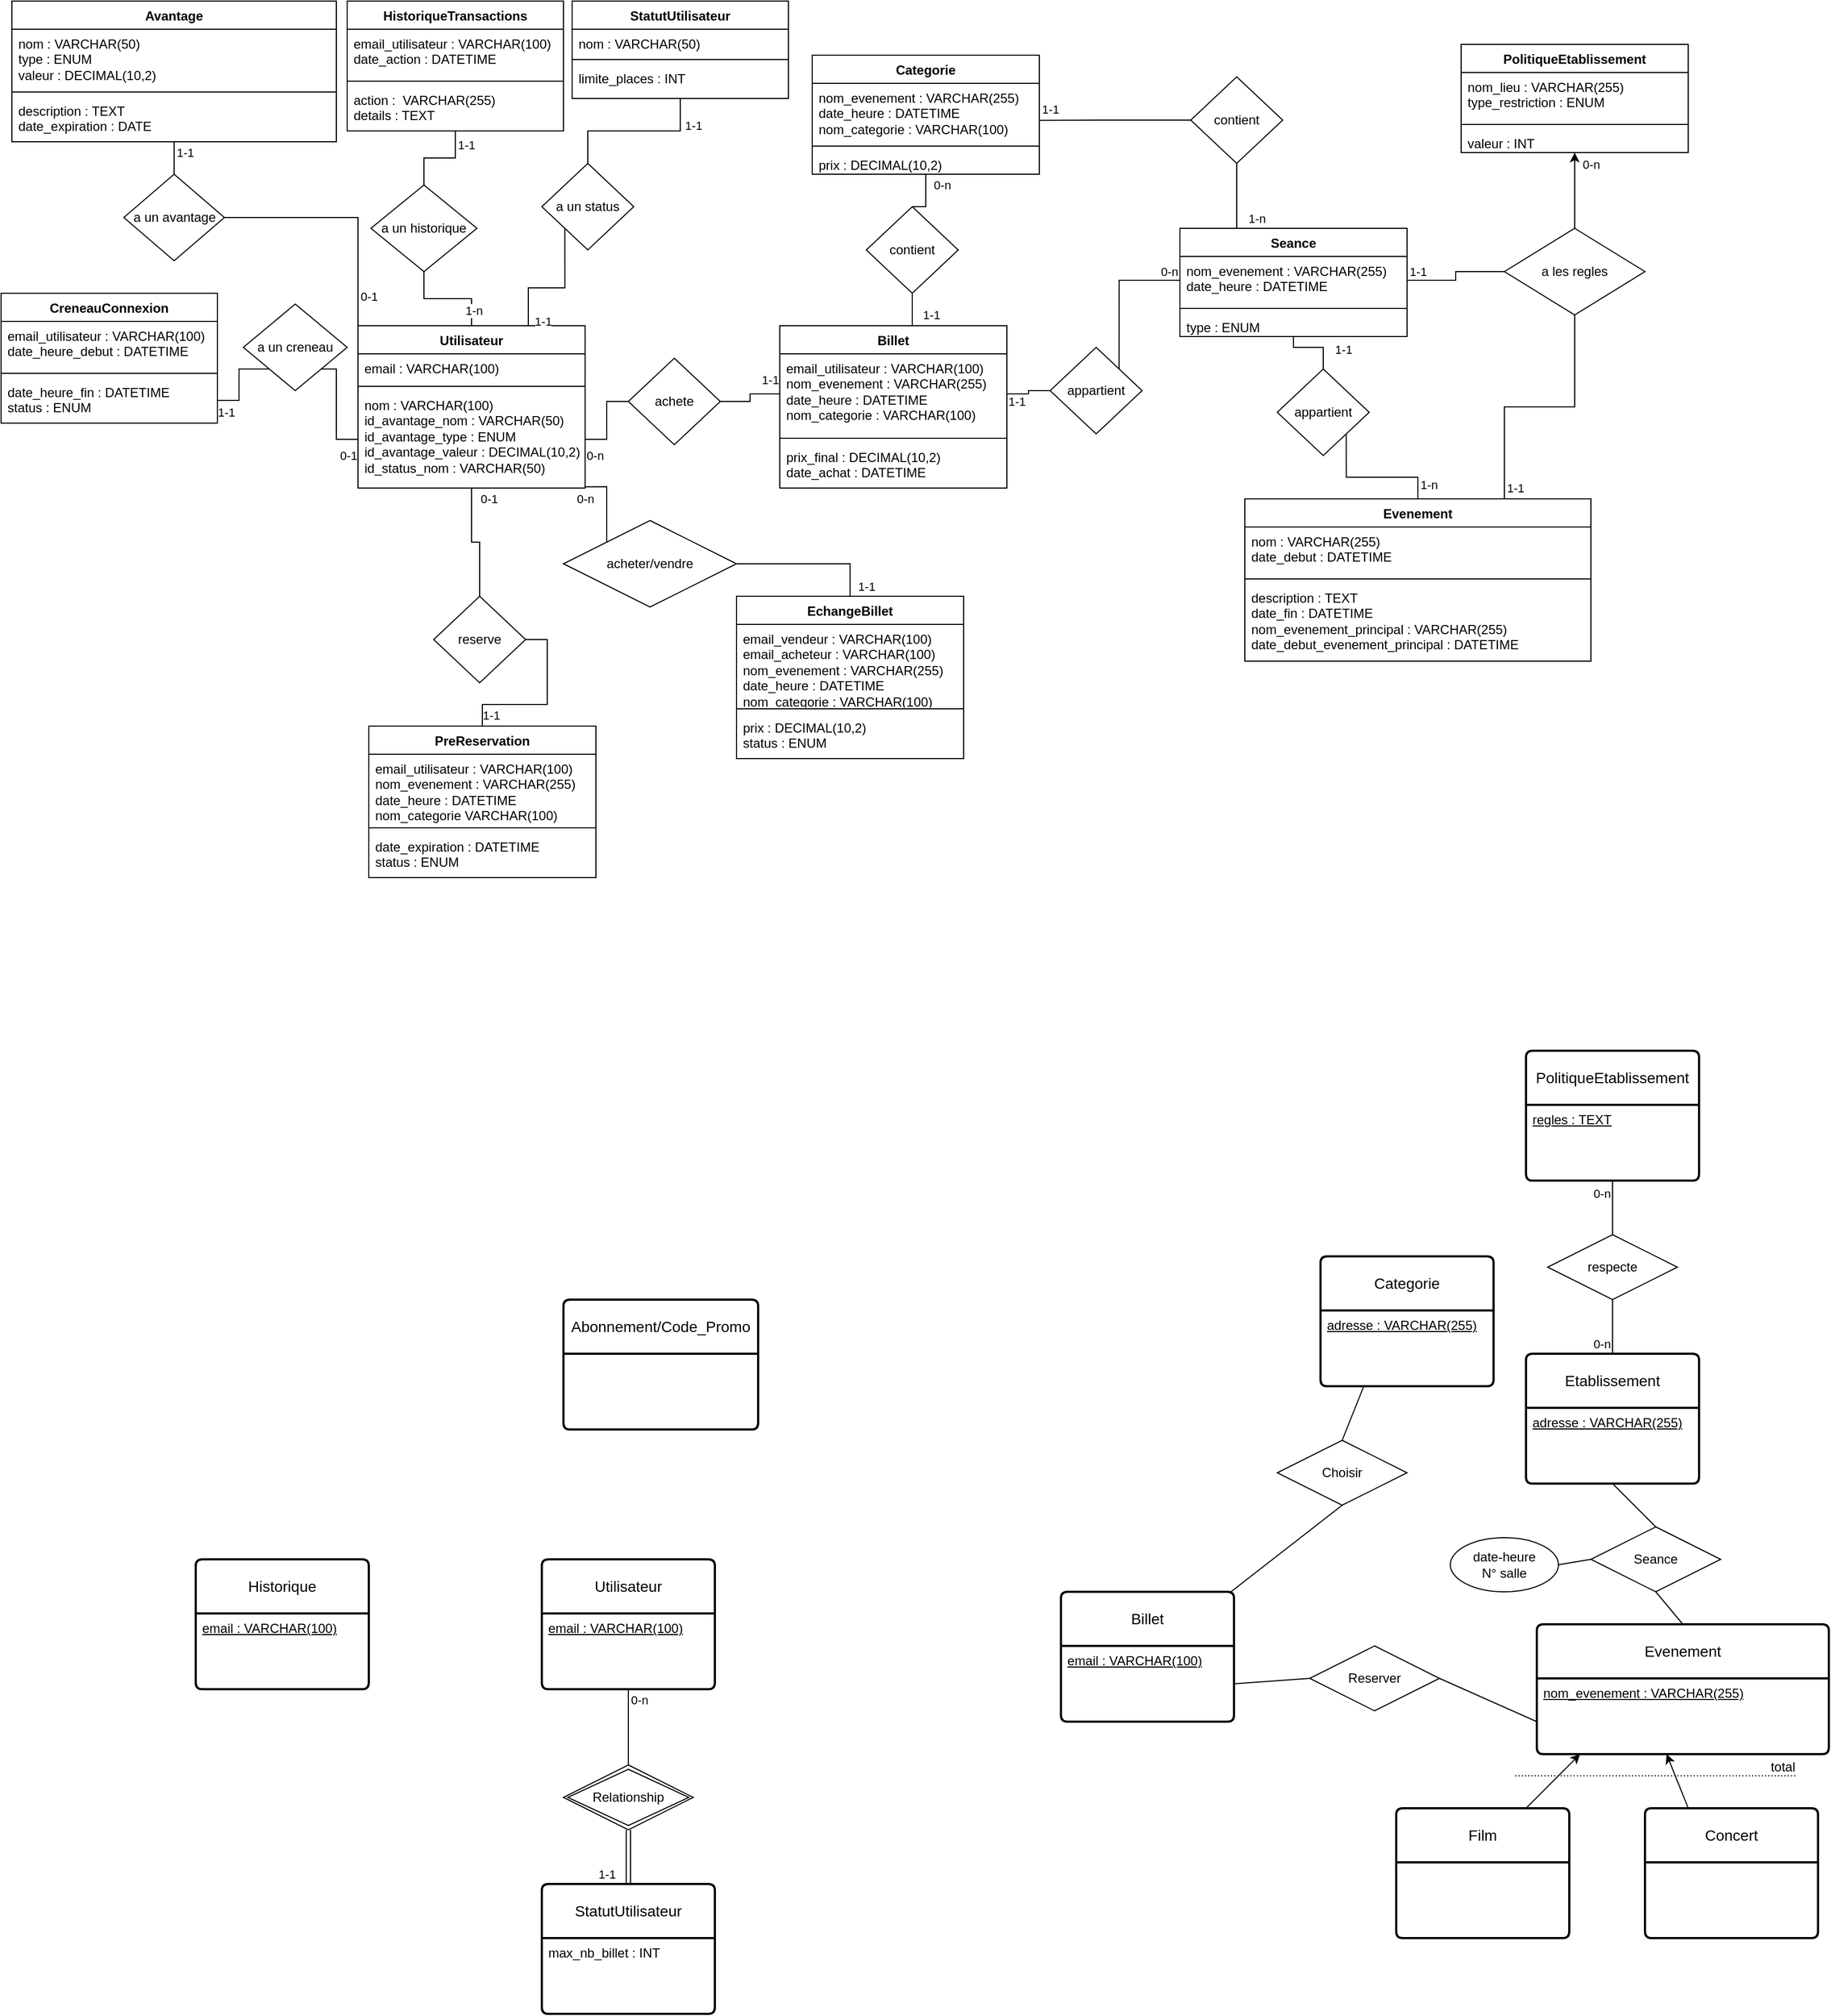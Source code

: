 <mxfile>
    <diagram name="Page-1" id="VfGs-vbnRTk7LO-f_Ld_">
        <mxGraphModel dx="1023" dy="922" grid="1" gridSize="10" guides="0" tooltips="1" connect="1" arrows="0" fold="1" page="1" pageScale="1" pageWidth="827" pageHeight="1169" math="0" shadow="0">
            <root>
                <mxCell id="0"/>
                <mxCell id="1" parent="0"/>
                <mxCell id="F5HmfAsB2qFDXrAzad_Q-10" style="edgeStyle=orthogonalEdgeStyle;rounded=0;orthogonalLoop=1;jettySize=auto;html=1;exitX=0.5;exitY=0;exitDx=0;exitDy=0;entryX=0.5;entryY=1;entryDx=0;entryDy=0;endArrow=none;endFill=0;" parent="1" source="F5HmfAsB2qFDXrAzad_Q-1" target="F5HmfAsB2qFDXrAzad_Q-9" edge="1">
                    <mxGeometry relative="1" as="geometry"/>
                </mxCell>
                <mxCell id="F5HmfAsB2qFDXrAzad_Q-14" value="1-n" style="edgeLabel;html=1;align=center;verticalAlign=middle;resizable=0;points=[];" parent="F5HmfAsB2qFDXrAzad_Q-10" vertex="1" connectable="0">
                    <mxGeometry x="-0.253" y="2" relative="1" as="geometry">
                        <mxPoint x="12" y="9" as="offset"/>
                    </mxGeometry>
                </mxCell>
                <mxCell id="F5HmfAsB2qFDXrAzad_Q-1" value="Utilisateur" style="swimlane;fontStyle=1;align=center;verticalAlign=top;childLayout=stackLayout;horizontal=1;startSize=26;horizontalStack=0;resizeParent=1;resizeParentMax=0;resizeLast=0;collapsible=1;marginBottom=0;whiteSpace=wrap;html=1;" parent="1" vertex="1">
                    <mxGeometry x="330" y="310" width="210" height="150" as="geometry"/>
                </mxCell>
                <mxCell id="F5HmfAsB2qFDXrAzad_Q-2" value="email : VARCHAR&lt;span style=&quot;background-color: initial;&quot;&gt;(100)&lt;/span&gt;" style="text;strokeColor=none;fillColor=none;align=left;verticalAlign=top;spacingLeft=4;spacingRight=4;overflow=hidden;rotatable=0;points=[[0,0.5],[1,0.5]];portConstraint=eastwest;whiteSpace=wrap;html=1;" parent="F5HmfAsB2qFDXrAzad_Q-1" vertex="1">
                    <mxGeometry y="26" width="210" height="26" as="geometry"/>
                </mxCell>
                <mxCell id="F5HmfAsB2qFDXrAzad_Q-3" value="" style="line;strokeWidth=1;fillColor=none;align=left;verticalAlign=middle;spacingTop=-1;spacingLeft=3;spacingRight=3;rotatable=0;labelPosition=right;points=[];portConstraint=eastwest;strokeColor=inherit;" parent="F5HmfAsB2qFDXrAzad_Q-1" vertex="1">
                    <mxGeometry y="52" width="210" height="8" as="geometry"/>
                </mxCell>
                <mxCell id="F5HmfAsB2qFDXrAzad_Q-4" value="nom : VARCHAR(100)&lt;div&gt;id_avantage_nom : VARCHAR(50)&lt;/div&gt;&lt;div&gt;id_avantage_type : ENUM&lt;/div&gt;&lt;div&gt;id_avantage_valeur : DECIMAL(10,2)&lt;/div&gt;&lt;div&gt;id_status_nom : VARCHAR(50)&lt;/div&gt;" style="text;strokeColor=none;fillColor=none;align=left;verticalAlign=top;spacingLeft=4;spacingRight=4;overflow=hidden;rotatable=0;points=[[0,0.5],[1,0.5]];portConstraint=eastwest;whiteSpace=wrap;html=1;" parent="F5HmfAsB2qFDXrAzad_Q-1" vertex="1">
                    <mxGeometry y="60" width="210" height="90" as="geometry"/>
                </mxCell>
                <mxCell id="F5HmfAsB2qFDXrAzad_Q-5" value="HistoriqueTransactions" style="swimlane;fontStyle=1;align=center;verticalAlign=top;childLayout=stackLayout;horizontal=1;startSize=26;horizontalStack=0;resizeParent=1;resizeParentMax=0;resizeLast=0;collapsible=1;marginBottom=0;whiteSpace=wrap;html=1;" parent="1" vertex="1">
                    <mxGeometry x="320" y="10" width="200" height="120" as="geometry"/>
                </mxCell>
                <mxCell id="F5HmfAsB2qFDXrAzad_Q-6" value="email_utilisateur : VARCHAR(100)&lt;div&gt;date_action : DATETIME&lt;/div&gt;" style="text;strokeColor=none;fillColor=none;align=left;verticalAlign=top;spacingLeft=4;spacingRight=4;overflow=hidden;rotatable=0;points=[[0,0.5],[1,0.5]];portConstraint=eastwest;whiteSpace=wrap;html=1;" parent="F5HmfAsB2qFDXrAzad_Q-5" vertex="1">
                    <mxGeometry y="26" width="200" height="44" as="geometry"/>
                </mxCell>
                <mxCell id="F5HmfAsB2qFDXrAzad_Q-7" value="" style="line;strokeWidth=1;fillColor=none;align=left;verticalAlign=middle;spacingTop=-1;spacingLeft=3;spacingRight=3;rotatable=0;labelPosition=right;points=[];portConstraint=eastwest;strokeColor=inherit;" parent="F5HmfAsB2qFDXrAzad_Q-5" vertex="1">
                    <mxGeometry y="70" width="200" height="8" as="geometry"/>
                </mxCell>
                <mxCell id="F5HmfAsB2qFDXrAzad_Q-8" value="action :&amp;nbsp; VARCHAR(255)&lt;div&gt;details : TEXT&lt;/div&gt;" style="text;strokeColor=none;fillColor=none;align=left;verticalAlign=top;spacingLeft=4;spacingRight=4;overflow=hidden;rotatable=0;points=[[0,0.5],[1,0.5]];portConstraint=eastwest;whiteSpace=wrap;html=1;" parent="F5HmfAsB2qFDXrAzad_Q-5" vertex="1">
                    <mxGeometry y="78" width="200" height="42" as="geometry"/>
                </mxCell>
                <mxCell id="F5HmfAsB2qFDXrAzad_Q-11" style="edgeStyle=orthogonalEdgeStyle;rounded=0;orthogonalLoop=1;jettySize=auto;html=1;exitX=0.5;exitY=0;exitDx=0;exitDy=0;endArrow=none;endFill=0;" parent="1" source="F5HmfAsB2qFDXrAzad_Q-9" target="F5HmfAsB2qFDXrAzad_Q-5" edge="1">
                    <mxGeometry relative="1" as="geometry"/>
                </mxCell>
                <mxCell id="F5HmfAsB2qFDXrAzad_Q-12" value="1-1" style="edgeLabel;html=1;align=center;verticalAlign=middle;resizable=0;points=[];" parent="F5HmfAsB2qFDXrAzad_Q-11" vertex="1" connectable="0">
                    <mxGeometry x="0.675" relative="1" as="geometry">
                        <mxPoint x="10" as="offset"/>
                    </mxGeometry>
                </mxCell>
                <mxCell id="F5HmfAsB2qFDXrAzad_Q-9" value="a un historique" style="rhombus;whiteSpace=wrap;html=1;" parent="1" vertex="1">
                    <mxGeometry x="342" y="180" width="98" height="80" as="geometry"/>
                </mxCell>
                <mxCell id="F5HmfAsB2qFDXrAzad_Q-15" value="Avantage" style="swimlane;fontStyle=1;align=center;verticalAlign=top;childLayout=stackLayout;horizontal=1;startSize=26;horizontalStack=0;resizeParent=1;resizeParentMax=0;resizeLast=0;collapsible=1;marginBottom=0;whiteSpace=wrap;html=1;" parent="1" vertex="1">
                    <mxGeometry x="10" y="10" width="300" height="130" as="geometry"/>
                </mxCell>
                <mxCell id="F5HmfAsB2qFDXrAzad_Q-16" value="nom : VARCHAR(50)&lt;div&gt;type : ENUM&lt;/div&gt;&lt;div&gt;valeur : DECIMAL(10,2)&lt;/div&gt;" style="text;strokeColor=none;fillColor=none;align=left;verticalAlign=top;spacingLeft=4;spacingRight=4;overflow=hidden;rotatable=0;points=[[0,0.5],[1,0.5]];portConstraint=eastwest;whiteSpace=wrap;html=1;" parent="F5HmfAsB2qFDXrAzad_Q-15" vertex="1">
                    <mxGeometry y="26" width="300" height="54" as="geometry"/>
                </mxCell>
                <mxCell id="F5HmfAsB2qFDXrAzad_Q-17" value="" style="line;strokeWidth=1;fillColor=none;align=left;verticalAlign=middle;spacingTop=-1;spacingLeft=3;spacingRight=3;rotatable=0;labelPosition=right;points=[];portConstraint=eastwest;strokeColor=inherit;" parent="F5HmfAsB2qFDXrAzad_Q-15" vertex="1">
                    <mxGeometry y="80" width="300" height="8" as="geometry"/>
                </mxCell>
                <mxCell id="F5HmfAsB2qFDXrAzad_Q-18" value="description : TEXT&lt;div&gt;date_expiration : DATE&lt;/div&gt;" style="text;strokeColor=none;fillColor=none;align=left;verticalAlign=top;spacingLeft=4;spacingRight=4;overflow=hidden;rotatable=0;points=[[0,0.5],[1,0.5]];portConstraint=eastwest;whiteSpace=wrap;html=1;" parent="F5HmfAsB2qFDXrAzad_Q-15" vertex="1">
                    <mxGeometry y="88" width="300" height="42" as="geometry"/>
                </mxCell>
                <mxCell id="F5HmfAsB2qFDXrAzad_Q-20" style="edgeStyle=orthogonalEdgeStyle;rounded=0;orthogonalLoop=1;jettySize=auto;html=1;exitX=1;exitY=0.5;exitDx=0;exitDy=0;entryX=0;entryY=0;entryDx=0;entryDy=0;endArrow=none;endFill=0;" parent="1" source="F5HmfAsB2qFDXrAzad_Q-19" target="F5HmfAsB2qFDXrAzad_Q-1" edge="1">
                    <mxGeometry relative="1" as="geometry"/>
                </mxCell>
                <mxCell id="F5HmfAsB2qFDXrAzad_Q-23" value="0-1" style="edgeLabel;html=1;align=center;verticalAlign=middle;resizable=0;points=[];" parent="F5HmfAsB2qFDXrAzad_Q-20" vertex="1" connectable="0">
                    <mxGeometry x="0.284" y="1" relative="1" as="geometry">
                        <mxPoint x="9" y="53" as="offset"/>
                    </mxGeometry>
                </mxCell>
                <mxCell id="F5HmfAsB2qFDXrAzad_Q-21" style="edgeStyle=orthogonalEdgeStyle;rounded=0;orthogonalLoop=1;jettySize=auto;html=1;exitX=0.5;exitY=0;exitDx=0;exitDy=0;endArrow=none;endFill=0;" parent="1" source="F5HmfAsB2qFDXrAzad_Q-19" target="F5HmfAsB2qFDXrAzad_Q-15" edge="1">
                    <mxGeometry relative="1" as="geometry"/>
                </mxCell>
                <mxCell id="F5HmfAsB2qFDXrAzad_Q-24" value="1-1" style="edgeLabel;html=1;align=center;verticalAlign=middle;resizable=0;points=[];" parent="F5HmfAsB2qFDXrAzad_Q-21" vertex="1" connectable="0">
                    <mxGeometry x="0.086" relative="1" as="geometry">
                        <mxPoint x="10" y="-7" as="offset"/>
                    </mxGeometry>
                </mxCell>
                <mxCell id="F5HmfAsB2qFDXrAzad_Q-19" value="a un avantage" style="rhombus;whiteSpace=wrap;html=1;" parent="1" vertex="1">
                    <mxGeometry x="113.5" y="170" width="93" height="80" as="geometry"/>
                </mxCell>
                <mxCell id="F5HmfAsB2qFDXrAzad_Q-25" value="StatutUtilisateur" style="swimlane;fontStyle=1;align=center;verticalAlign=top;childLayout=stackLayout;horizontal=1;startSize=26;horizontalStack=0;resizeParent=1;resizeParentMax=0;resizeLast=0;collapsible=1;marginBottom=0;whiteSpace=wrap;html=1;" parent="1" vertex="1">
                    <mxGeometry x="528" y="10" width="200" height="90" as="geometry"/>
                </mxCell>
                <mxCell id="F5HmfAsB2qFDXrAzad_Q-26" value="nom : VARCHAR(50)" style="text;strokeColor=none;fillColor=none;align=left;verticalAlign=top;spacingLeft=4;spacingRight=4;overflow=hidden;rotatable=0;points=[[0,0.5],[1,0.5]];portConstraint=eastwest;whiteSpace=wrap;html=1;" parent="F5HmfAsB2qFDXrAzad_Q-25" vertex="1">
                    <mxGeometry y="26" width="200" height="24" as="geometry"/>
                </mxCell>
                <mxCell id="F5HmfAsB2qFDXrAzad_Q-27" value="" style="line;strokeWidth=1;fillColor=none;align=left;verticalAlign=middle;spacingTop=-1;spacingLeft=3;spacingRight=3;rotatable=0;labelPosition=right;points=[];portConstraint=eastwest;strokeColor=inherit;" parent="F5HmfAsB2qFDXrAzad_Q-25" vertex="1">
                    <mxGeometry y="50" width="200" height="8" as="geometry"/>
                </mxCell>
                <mxCell id="F5HmfAsB2qFDXrAzad_Q-28" value="limite_places : INT" style="text;strokeColor=none;fillColor=none;align=left;verticalAlign=top;spacingLeft=4;spacingRight=4;overflow=hidden;rotatable=0;points=[[0,0.5],[1,0.5]];portConstraint=eastwest;whiteSpace=wrap;html=1;" parent="F5HmfAsB2qFDXrAzad_Q-25" vertex="1">
                    <mxGeometry y="58" width="200" height="32" as="geometry"/>
                </mxCell>
                <mxCell id="F5HmfAsB2qFDXrAzad_Q-30" style="edgeStyle=orthogonalEdgeStyle;rounded=0;orthogonalLoop=1;jettySize=auto;html=1;exitX=0.5;exitY=0;exitDx=0;exitDy=0;endArrow=none;endFill=0;" parent="1" source="F5HmfAsB2qFDXrAzad_Q-29" target="F5HmfAsB2qFDXrAzad_Q-25" edge="1">
                    <mxGeometry relative="1" as="geometry"/>
                </mxCell>
                <mxCell id="F5HmfAsB2qFDXrAzad_Q-33" value="1-1" style="edgeLabel;html=1;align=center;verticalAlign=middle;resizable=0;points=[];" parent="F5HmfAsB2qFDXrAzad_Q-30" vertex="1" connectable="0">
                    <mxGeometry x="0.697" relative="1" as="geometry">
                        <mxPoint x="12" y="3" as="offset"/>
                    </mxGeometry>
                </mxCell>
                <mxCell id="F5HmfAsB2qFDXrAzad_Q-31" style="edgeStyle=orthogonalEdgeStyle;rounded=0;orthogonalLoop=1;jettySize=auto;html=1;exitX=0;exitY=1;exitDx=0;exitDy=0;entryX=0.75;entryY=0;entryDx=0;entryDy=0;endArrow=none;endFill=0;" parent="1" source="F5HmfAsB2qFDXrAzad_Q-29" target="F5HmfAsB2qFDXrAzad_Q-1" edge="1">
                    <mxGeometry relative="1" as="geometry"/>
                </mxCell>
                <mxCell id="F5HmfAsB2qFDXrAzad_Q-32" value="1-1" style="edgeLabel;html=1;align=center;verticalAlign=middle;resizable=0;points=[];" parent="F5HmfAsB2qFDXrAzad_Q-31" vertex="1" connectable="0">
                    <mxGeometry x="0.856" y="1" relative="1" as="geometry">
                        <mxPoint x="12" y="5" as="offset"/>
                    </mxGeometry>
                </mxCell>
                <mxCell id="F5HmfAsB2qFDXrAzad_Q-29" value="a un status" style="rhombus;whiteSpace=wrap;html=1;" parent="1" vertex="1">
                    <mxGeometry x="500" y="160" width="85" height="80" as="geometry"/>
                </mxCell>
                <mxCell id="F5HmfAsB2qFDXrAzad_Q-34" value="CreneauConnexion" style="swimlane;fontStyle=1;align=center;verticalAlign=top;childLayout=stackLayout;horizontal=1;startSize=26;horizontalStack=0;resizeParent=1;resizeParentMax=0;resizeLast=0;collapsible=1;marginBottom=0;whiteSpace=wrap;html=1;" parent="1" vertex="1">
                    <mxGeometry y="280" width="200" height="120" as="geometry"/>
                </mxCell>
                <mxCell id="F5HmfAsB2qFDXrAzad_Q-35" value="email_utilisateur : VARCHAR(100)&lt;div&gt;date_heure_debut : DATETIME&lt;/div&gt;" style="text;strokeColor=none;fillColor=none;align=left;verticalAlign=top;spacingLeft=4;spacingRight=4;overflow=hidden;rotatable=0;points=[[0,0.5],[1,0.5]];portConstraint=eastwest;whiteSpace=wrap;html=1;" parent="F5HmfAsB2qFDXrAzad_Q-34" vertex="1">
                    <mxGeometry y="26" width="200" height="44" as="geometry"/>
                </mxCell>
                <mxCell id="F5HmfAsB2qFDXrAzad_Q-36" value="" style="line;strokeWidth=1;fillColor=none;align=left;verticalAlign=middle;spacingTop=-1;spacingLeft=3;spacingRight=3;rotatable=0;labelPosition=right;points=[];portConstraint=eastwest;strokeColor=inherit;" parent="F5HmfAsB2qFDXrAzad_Q-34" vertex="1">
                    <mxGeometry y="70" width="200" height="8" as="geometry"/>
                </mxCell>
                <mxCell id="F5HmfAsB2qFDXrAzad_Q-37" value="date_heure_fin : DATETIME&lt;div&gt;status : ENUM&lt;/div&gt;" style="text;strokeColor=none;fillColor=none;align=left;verticalAlign=top;spacingLeft=4;spacingRight=4;overflow=hidden;rotatable=0;points=[[0,0.5],[1,0.5]];portConstraint=eastwest;whiteSpace=wrap;html=1;" parent="F5HmfAsB2qFDXrAzad_Q-34" vertex="1">
                    <mxGeometry y="78" width="200" height="42" as="geometry"/>
                </mxCell>
                <mxCell id="F5HmfAsB2qFDXrAzad_Q-38" value="a un creneau" style="rhombus;whiteSpace=wrap;html=1;" parent="1" vertex="1">
                    <mxGeometry x="224" y="290" width="96" height="80" as="geometry"/>
                </mxCell>
                <mxCell id="F5HmfAsB2qFDXrAzad_Q-39" style="edgeStyle=orthogonalEdgeStyle;rounded=0;orthogonalLoop=1;jettySize=auto;html=1;exitX=0;exitY=0.5;exitDx=0;exitDy=0;entryX=1;entryY=1;entryDx=0;entryDy=0;endArrow=none;endFill=0;" parent="1" source="F5HmfAsB2qFDXrAzad_Q-4" target="F5HmfAsB2qFDXrAzad_Q-38" edge="1">
                    <mxGeometry relative="1" as="geometry"/>
                </mxCell>
                <mxCell id="F5HmfAsB2qFDXrAzad_Q-44" value="0-1" style="edgeLabel;html=1;align=center;verticalAlign=middle;resizable=0;points=[];" parent="F5HmfAsB2qFDXrAzad_Q-39" vertex="1" connectable="0">
                    <mxGeometry x="-0.809" relative="1" as="geometry">
                        <mxPoint y="15" as="offset"/>
                    </mxGeometry>
                </mxCell>
                <mxCell id="F5HmfAsB2qFDXrAzad_Q-43" style="edgeStyle=orthogonalEdgeStyle;rounded=0;orthogonalLoop=1;jettySize=auto;html=1;exitX=1;exitY=0.5;exitDx=0;exitDy=0;entryX=0;entryY=1;entryDx=0;entryDy=0;endArrow=none;endFill=0;" parent="1" source="F5HmfAsB2qFDXrAzad_Q-37" target="F5HmfAsB2qFDXrAzad_Q-38" edge="1">
                    <mxGeometry relative="1" as="geometry"/>
                </mxCell>
                <mxCell id="F5HmfAsB2qFDXrAzad_Q-45" value="1-1" style="edgeLabel;html=1;align=center;verticalAlign=middle;resizable=0;points=[];" parent="F5HmfAsB2qFDXrAzad_Q-43" vertex="1" connectable="0">
                    <mxGeometry x="-0.798" relative="1" as="geometry">
                        <mxPoint y="11" as="offset"/>
                    </mxGeometry>
                </mxCell>
                <mxCell id="F5HmfAsB2qFDXrAzad_Q-80" style="edgeStyle=orthogonalEdgeStyle;rounded=0;orthogonalLoop=1;jettySize=auto;html=1;exitX=0.5;exitY=0;exitDx=0;exitDy=0;entryX=0.5;entryY=1;entryDx=0;entryDy=0;endArrow=none;endFill=0;" parent="1" source="F5HmfAsB2qFDXrAzad_Q-46" target="F5HmfAsB2qFDXrAzad_Q-78" edge="1">
                    <mxGeometry relative="1" as="geometry"/>
                </mxCell>
                <mxCell id="F5HmfAsB2qFDXrAzad_Q-81" value="1-1" style="edgeLabel;html=1;align=center;verticalAlign=middle;resizable=0;points=[];" parent="F5HmfAsB2qFDXrAzad_Q-80" vertex="1" connectable="0">
                    <mxGeometry x="0.368" relative="1" as="geometry">
                        <mxPoint x="17" y="5" as="offset"/>
                    </mxGeometry>
                </mxCell>
                <mxCell id="F5HmfAsB2qFDXrAzad_Q-46" value="Billet" style="swimlane;fontStyle=1;align=center;verticalAlign=top;childLayout=stackLayout;horizontal=1;startSize=26;horizontalStack=0;resizeParent=1;resizeParentMax=0;resizeLast=0;collapsible=1;marginBottom=0;whiteSpace=wrap;html=1;" parent="1" vertex="1">
                    <mxGeometry x="720" y="310" width="210" height="150" as="geometry"/>
                </mxCell>
                <mxCell id="F5HmfAsB2qFDXrAzad_Q-47" value="email_utilisateur : VARCHAR(100)&lt;div&gt;nom_evenement : VARCHAR(255)&lt;/div&gt;&lt;div&gt;date_heure : DATETIME&lt;/div&gt;&lt;div&gt;nom_categorie : VARCHAR(100)&lt;/div&gt;" style="text;strokeColor=none;fillColor=none;align=left;verticalAlign=top;spacingLeft=4;spacingRight=4;overflow=hidden;rotatable=0;points=[[0,0.5],[1,0.5]];portConstraint=eastwest;whiteSpace=wrap;html=1;" parent="F5HmfAsB2qFDXrAzad_Q-46" vertex="1">
                    <mxGeometry y="26" width="210" height="74" as="geometry"/>
                </mxCell>
                <mxCell id="F5HmfAsB2qFDXrAzad_Q-48" value="" style="line;strokeWidth=1;fillColor=none;align=left;verticalAlign=middle;spacingTop=-1;spacingLeft=3;spacingRight=3;rotatable=0;labelPosition=right;points=[];portConstraint=eastwest;strokeColor=inherit;" parent="F5HmfAsB2qFDXrAzad_Q-46" vertex="1">
                    <mxGeometry y="100" width="210" height="8" as="geometry"/>
                </mxCell>
                <mxCell id="F5HmfAsB2qFDXrAzad_Q-49" value="prix_final : DECIMAL(10,2)&lt;div&gt;date_achat : DATETIME&lt;/div&gt;" style="text;strokeColor=none;fillColor=none;align=left;verticalAlign=top;spacingLeft=4;spacingRight=4;overflow=hidden;rotatable=0;points=[[0,0.5],[1,0.5]];portConstraint=eastwest;whiteSpace=wrap;html=1;" parent="F5HmfAsB2qFDXrAzad_Q-46" vertex="1">
                    <mxGeometry y="108" width="210" height="42" as="geometry"/>
                </mxCell>
                <mxCell id="F5HmfAsB2qFDXrAzad_Q-52" style="edgeStyle=orthogonalEdgeStyle;rounded=0;orthogonalLoop=1;jettySize=auto;html=1;exitX=0;exitY=0.5;exitDx=0;exitDy=0;entryX=1;entryY=0.5;entryDx=0;entryDy=0;endArrow=none;endFill=0;" parent="1" source="F5HmfAsB2qFDXrAzad_Q-50" target="F5HmfAsB2qFDXrAzad_Q-4" edge="1">
                    <mxGeometry relative="1" as="geometry"/>
                </mxCell>
                <mxCell id="F5HmfAsB2qFDXrAzad_Q-55" value="0-n" style="edgeLabel;html=1;align=center;verticalAlign=middle;resizable=0;points=[];" parent="F5HmfAsB2qFDXrAzad_Q-52" vertex="1" connectable="0">
                    <mxGeometry x="0.756" y="-2" relative="1" as="geometry">
                        <mxPoint y="17" as="offset"/>
                    </mxGeometry>
                </mxCell>
                <mxCell id="F5HmfAsB2qFDXrAzad_Q-53" style="edgeStyle=orthogonalEdgeStyle;rounded=0;orthogonalLoop=1;jettySize=auto;html=1;exitX=1;exitY=0.5;exitDx=0;exitDy=0;entryX=0;entryY=0.5;entryDx=0;entryDy=0;endArrow=none;endFill=0;" parent="1" source="F5HmfAsB2qFDXrAzad_Q-50" target="F5HmfAsB2qFDXrAzad_Q-47" edge="1">
                    <mxGeometry relative="1" as="geometry"/>
                </mxCell>
                <mxCell id="F5HmfAsB2qFDXrAzad_Q-54" value="1-1" style="edgeLabel;html=1;align=center;verticalAlign=middle;resizable=0;points=[];" parent="F5HmfAsB2qFDXrAzad_Q-53" vertex="1" connectable="0">
                    <mxGeometry x="0.704" relative="1" as="geometry">
                        <mxPoint y="-13" as="offset"/>
                    </mxGeometry>
                </mxCell>
                <mxCell id="F5HmfAsB2qFDXrAzad_Q-50" value="achete" style="rhombus;whiteSpace=wrap;html=1;" parent="1" vertex="1">
                    <mxGeometry x="580" y="340" width="85" height="80" as="geometry"/>
                </mxCell>
                <mxCell id="F5HmfAsB2qFDXrAzad_Q-56" value="Categorie" style="swimlane;fontStyle=1;align=center;verticalAlign=top;childLayout=stackLayout;horizontal=1;startSize=26;horizontalStack=0;resizeParent=1;resizeParentMax=0;resizeLast=0;collapsible=1;marginBottom=0;whiteSpace=wrap;html=1;" parent="1" vertex="1">
                    <mxGeometry x="750" y="60" width="210" height="110" as="geometry"/>
                </mxCell>
                <mxCell id="F5HmfAsB2qFDXrAzad_Q-57" value="nom_evenement : VARCHAR(255)&lt;div&gt;date_heure : DATETIME&lt;/div&gt;&lt;div&gt;nom_categorie : VARCHAR(100)&lt;/div&gt;" style="text;strokeColor=none;fillColor=none;align=left;verticalAlign=top;spacingLeft=4;spacingRight=4;overflow=hidden;rotatable=0;points=[[0,0.5],[1,0.5]];portConstraint=eastwest;whiteSpace=wrap;html=1;" parent="F5HmfAsB2qFDXrAzad_Q-56" vertex="1">
                    <mxGeometry y="26" width="210" height="54" as="geometry"/>
                </mxCell>
                <mxCell id="F5HmfAsB2qFDXrAzad_Q-58" value="" style="line;strokeWidth=1;fillColor=none;align=left;verticalAlign=middle;spacingTop=-1;spacingLeft=3;spacingRight=3;rotatable=0;labelPosition=right;points=[];portConstraint=eastwest;strokeColor=inherit;" parent="F5HmfAsB2qFDXrAzad_Q-56" vertex="1">
                    <mxGeometry y="80" width="210" height="8" as="geometry"/>
                </mxCell>
                <mxCell id="F5HmfAsB2qFDXrAzad_Q-59" value="prix : DECIMAL(10,2)" style="text;strokeColor=none;fillColor=none;align=left;verticalAlign=top;spacingLeft=4;spacingRight=4;overflow=hidden;rotatable=0;points=[[0,0.5],[1,0.5]];portConstraint=eastwest;whiteSpace=wrap;html=1;" parent="F5HmfAsB2qFDXrAzad_Q-56" vertex="1">
                    <mxGeometry y="88" width="210" height="22" as="geometry"/>
                </mxCell>
                <mxCell id="F5HmfAsB2qFDXrAzad_Q-84" style="edgeStyle=orthogonalEdgeStyle;rounded=0;orthogonalLoop=1;jettySize=auto;html=1;exitX=0.25;exitY=0;exitDx=0;exitDy=0;entryX=0.5;entryY=1;entryDx=0;entryDy=0;endArrow=none;endFill=0;" parent="1" source="F5HmfAsB2qFDXrAzad_Q-60" target="F5HmfAsB2qFDXrAzad_Q-83" edge="1">
                    <mxGeometry relative="1" as="geometry"/>
                </mxCell>
                <mxCell id="F5HmfAsB2qFDXrAzad_Q-86" value="1-n" style="edgeLabel;html=1;align=center;verticalAlign=middle;resizable=0;points=[];" parent="F5HmfAsB2qFDXrAzad_Q-84" vertex="1" connectable="0">
                    <mxGeometry x="-0.514" y="-1" relative="1" as="geometry">
                        <mxPoint x="17" y="5" as="offset"/>
                    </mxGeometry>
                </mxCell>
                <mxCell id="F5HmfAsB2qFDXrAzad_Q-60" value="Seance" style="swimlane;fontStyle=1;align=center;verticalAlign=top;childLayout=stackLayout;horizontal=1;startSize=26;horizontalStack=0;resizeParent=1;resizeParentMax=0;resizeLast=0;collapsible=1;marginBottom=0;whiteSpace=wrap;html=1;" parent="1" vertex="1">
                    <mxGeometry x="1090" y="220" width="210" height="100" as="geometry"/>
                </mxCell>
                <mxCell id="F5HmfAsB2qFDXrAzad_Q-61" value="nom_evenement : VARCHAR(255)&lt;div&gt;date_heure : DATETIME&lt;/div&gt;" style="text;strokeColor=none;fillColor=none;align=left;verticalAlign=top;spacingLeft=4;spacingRight=4;overflow=hidden;rotatable=0;points=[[0,0.5],[1,0.5]];portConstraint=eastwest;whiteSpace=wrap;html=1;" parent="F5HmfAsB2qFDXrAzad_Q-60" vertex="1">
                    <mxGeometry y="26" width="210" height="44" as="geometry"/>
                </mxCell>
                <mxCell id="F5HmfAsB2qFDXrAzad_Q-62" value="" style="line;strokeWidth=1;fillColor=none;align=left;verticalAlign=middle;spacingTop=-1;spacingLeft=3;spacingRight=3;rotatable=0;labelPosition=right;points=[];portConstraint=eastwest;strokeColor=inherit;" parent="F5HmfAsB2qFDXrAzad_Q-60" vertex="1">
                    <mxGeometry y="70" width="210" height="8" as="geometry"/>
                </mxCell>
                <mxCell id="F5HmfAsB2qFDXrAzad_Q-63" value="type : ENUM" style="text;strokeColor=none;fillColor=none;align=left;verticalAlign=top;spacingLeft=4;spacingRight=4;overflow=hidden;rotatable=0;points=[[0,0.5],[1,0.5]];portConstraint=eastwest;whiteSpace=wrap;html=1;" parent="F5HmfAsB2qFDXrAzad_Q-60" vertex="1">
                    <mxGeometry y="78" width="210" height="22" as="geometry"/>
                </mxCell>
                <mxCell id="F5HmfAsB2qFDXrAzad_Q-115" style="edgeStyle=orthogonalEdgeStyle;rounded=0;orthogonalLoop=1;jettySize=auto;html=1;exitX=0.75;exitY=0;exitDx=0;exitDy=0;entryX=0.5;entryY=1;entryDx=0;entryDy=0;endArrow=none;endFill=0;" parent="1" source="F5HmfAsB2qFDXrAzad_Q-64" target="F5HmfAsB2qFDXrAzad_Q-113" edge="1">
                    <mxGeometry relative="1" as="geometry"/>
                </mxCell>
                <mxCell id="F5HmfAsB2qFDXrAzad_Q-119" value="1-1" style="edgeLabel;html=1;align=center;verticalAlign=middle;resizable=0;points=[];" parent="F5HmfAsB2qFDXrAzad_Q-115" vertex="1" connectable="0">
                    <mxGeometry x="-0.813" y="-3" relative="1" as="geometry">
                        <mxPoint x="7" y="12" as="offset"/>
                    </mxGeometry>
                </mxCell>
                <mxCell id="F5HmfAsB2qFDXrAzad_Q-64" value="Evenement" style="swimlane;fontStyle=1;align=center;verticalAlign=top;childLayout=stackLayout;horizontal=1;startSize=26;horizontalStack=0;resizeParent=1;resizeParentMax=0;resizeLast=0;collapsible=1;marginBottom=0;whiteSpace=wrap;html=1;" parent="1" vertex="1">
                    <mxGeometry x="1150" y="470" width="320" height="150" as="geometry"/>
                </mxCell>
                <mxCell id="F5HmfAsB2qFDXrAzad_Q-65" value="nom : VARCHAR(255)&lt;div&gt;date_debut : DATETIME&lt;/div&gt;" style="text;strokeColor=none;fillColor=none;align=left;verticalAlign=top;spacingLeft=4;spacingRight=4;overflow=hidden;rotatable=0;points=[[0,0.5],[1,0.5]];portConstraint=eastwest;whiteSpace=wrap;html=1;" parent="F5HmfAsB2qFDXrAzad_Q-64" vertex="1">
                    <mxGeometry y="26" width="320" height="44" as="geometry"/>
                </mxCell>
                <mxCell id="F5HmfAsB2qFDXrAzad_Q-66" value="" style="line;strokeWidth=1;fillColor=none;align=left;verticalAlign=middle;spacingTop=-1;spacingLeft=3;spacingRight=3;rotatable=0;labelPosition=right;points=[];portConstraint=eastwest;strokeColor=inherit;" parent="F5HmfAsB2qFDXrAzad_Q-64" vertex="1">
                    <mxGeometry y="70" width="320" height="8" as="geometry"/>
                </mxCell>
                <mxCell id="F5HmfAsB2qFDXrAzad_Q-67" value="description : TEXT&lt;div&gt;date_fin : DATETIME&lt;/div&gt;&lt;div&gt;nom_evenement_principal : VARCHAR(255)&lt;/div&gt;&lt;div&gt;date_debut_evenement_principal : DATETIME&lt;/div&gt;" style="text;strokeColor=none;fillColor=none;align=left;verticalAlign=top;spacingLeft=4;spacingRight=4;overflow=hidden;rotatable=0;points=[[0,0.5],[1,0.5]];portConstraint=eastwest;whiteSpace=wrap;html=1;" parent="F5HmfAsB2qFDXrAzad_Q-64" vertex="1">
                    <mxGeometry y="78" width="320" height="72" as="geometry"/>
                </mxCell>
                <mxCell id="F5HmfAsB2qFDXrAzad_Q-69" style="edgeStyle=orthogonalEdgeStyle;rounded=0;orthogonalLoop=1;jettySize=auto;html=1;exitX=0;exitY=0.5;exitDx=0;exitDy=0;entryX=1;entryY=0.5;entryDx=0;entryDy=0;endArrow=none;endFill=0;" parent="1" source="F5HmfAsB2qFDXrAzad_Q-68" target="F5HmfAsB2qFDXrAzad_Q-47" edge="1">
                    <mxGeometry relative="1" as="geometry"/>
                </mxCell>
                <mxCell id="F5HmfAsB2qFDXrAzad_Q-71" value="1-1" style="edgeLabel;html=1;align=center;verticalAlign=middle;resizable=0;points=[];" parent="F5HmfAsB2qFDXrAzad_Q-69" vertex="1" connectable="0">
                    <mxGeometry x="0.574" y="1" relative="1" as="geometry">
                        <mxPoint y="6" as="offset"/>
                    </mxGeometry>
                </mxCell>
                <mxCell id="F5HmfAsB2qFDXrAzad_Q-70" style="edgeStyle=orthogonalEdgeStyle;rounded=0;orthogonalLoop=1;jettySize=auto;html=1;exitX=1;exitY=0;exitDx=0;exitDy=0;entryX=0;entryY=0.5;entryDx=0;entryDy=0;endArrow=none;endFill=0;" parent="1" source="F5HmfAsB2qFDXrAzad_Q-68" target="F5HmfAsB2qFDXrAzad_Q-61" edge="1">
                    <mxGeometry relative="1" as="geometry"/>
                </mxCell>
                <mxCell id="F5HmfAsB2qFDXrAzad_Q-72" value="0-n" style="edgeLabel;html=1;align=center;verticalAlign=middle;resizable=0;points=[];" parent="F5HmfAsB2qFDXrAzad_Q-70" vertex="1" connectable="0">
                    <mxGeometry x="0.721" y="4" relative="1" as="geometry">
                        <mxPoint x="9" y="-4" as="offset"/>
                    </mxGeometry>
                </mxCell>
                <mxCell id="F5HmfAsB2qFDXrAzad_Q-68" value="appartient" style="rhombus;whiteSpace=wrap;html=1;" parent="1" vertex="1">
                    <mxGeometry x="970" y="330" width="85" height="80" as="geometry"/>
                </mxCell>
                <mxCell id="F5HmfAsB2qFDXrAzad_Q-74" style="edgeStyle=orthogonalEdgeStyle;rounded=0;orthogonalLoop=1;jettySize=auto;html=1;exitX=0.5;exitY=0;exitDx=0;exitDy=0;endArrow=none;endFill=0;" parent="1" source="F5HmfAsB2qFDXrAzad_Q-73" target="F5HmfAsB2qFDXrAzad_Q-60" edge="1">
                    <mxGeometry relative="1" as="geometry"/>
                </mxCell>
                <mxCell id="F5HmfAsB2qFDXrAzad_Q-76" value="1-1" style="edgeLabel;html=1;align=center;verticalAlign=middle;resizable=0;points=[];" parent="F5HmfAsB2qFDXrAzad_Q-74" vertex="1" connectable="0">
                    <mxGeometry x="-0.354" y="1" relative="1" as="geometry">
                        <mxPoint x="19" as="offset"/>
                    </mxGeometry>
                </mxCell>
                <mxCell id="F5HmfAsB2qFDXrAzad_Q-75" style="edgeStyle=orthogonalEdgeStyle;rounded=0;orthogonalLoop=1;jettySize=auto;html=1;exitX=1;exitY=1;exitDx=0;exitDy=0;endArrow=none;endFill=0;" parent="1" source="F5HmfAsB2qFDXrAzad_Q-73" target="F5HmfAsB2qFDXrAzad_Q-64" edge="1">
                    <mxGeometry relative="1" as="geometry"/>
                </mxCell>
                <mxCell id="F5HmfAsB2qFDXrAzad_Q-77" value="1-n" style="edgeLabel;html=1;align=center;verticalAlign=middle;resizable=0;points=[];" parent="F5HmfAsB2qFDXrAzad_Q-75" vertex="1" connectable="0">
                    <mxGeometry x="0.788" relative="1" as="geometry">
                        <mxPoint x="10" as="offset"/>
                    </mxGeometry>
                </mxCell>
                <mxCell id="F5HmfAsB2qFDXrAzad_Q-73" value="appartient" style="rhombus;whiteSpace=wrap;html=1;" parent="1" vertex="1">
                    <mxGeometry x="1180" y="350" width="85" height="80" as="geometry"/>
                </mxCell>
                <mxCell id="F5HmfAsB2qFDXrAzad_Q-79" style="edgeStyle=orthogonalEdgeStyle;rounded=0;orthogonalLoop=1;jettySize=auto;html=1;exitX=0.5;exitY=0;exitDx=0;exitDy=0;entryX=0.5;entryY=1;entryDx=0;entryDy=0;endArrow=none;endFill=0;" parent="1" source="F5HmfAsB2qFDXrAzad_Q-78" target="F5HmfAsB2qFDXrAzad_Q-56" edge="1">
                    <mxGeometry relative="1" as="geometry"/>
                </mxCell>
                <mxCell id="F5HmfAsB2qFDXrAzad_Q-82" value="0-n" style="edgeLabel;html=1;align=center;verticalAlign=middle;resizable=0;points=[];" parent="F5HmfAsB2qFDXrAzad_Q-79" vertex="1" connectable="0">
                    <mxGeometry x="0.067" y="-2" relative="1" as="geometry">
                        <mxPoint x="13" y="-10" as="offset"/>
                    </mxGeometry>
                </mxCell>
                <mxCell id="F5HmfAsB2qFDXrAzad_Q-78" value="contient" style="rhombus;whiteSpace=wrap;html=1;" parent="1" vertex="1">
                    <mxGeometry x="800" y="200" width="85" height="80" as="geometry"/>
                </mxCell>
                <mxCell id="F5HmfAsB2qFDXrAzad_Q-83" value="contient" style="rhombus;whiteSpace=wrap;html=1;" parent="1" vertex="1">
                    <mxGeometry x="1100" y="80" width="85" height="80" as="geometry"/>
                </mxCell>
                <mxCell id="F5HmfAsB2qFDXrAzad_Q-85" style="edgeStyle=orthogonalEdgeStyle;rounded=0;orthogonalLoop=1;jettySize=auto;html=1;exitX=0;exitY=0.5;exitDx=0;exitDy=0;entryX=0.998;entryY=0.634;entryDx=0;entryDy=0;entryPerimeter=0;endArrow=none;endFill=0;" parent="1" source="F5HmfAsB2qFDXrAzad_Q-83" target="F5HmfAsB2qFDXrAzad_Q-57" edge="1">
                    <mxGeometry relative="1" as="geometry"/>
                </mxCell>
                <mxCell id="F5HmfAsB2qFDXrAzad_Q-87" value="1-1" style="edgeLabel;html=1;align=center;verticalAlign=middle;resizable=0;points=[];" parent="F5HmfAsB2qFDXrAzad_Q-85" vertex="1" connectable="0">
                    <mxGeometry x="0.713" y="2" relative="1" as="geometry">
                        <mxPoint x="-10" y="-12" as="offset"/>
                    </mxGeometry>
                </mxCell>
                <mxCell id="F5HmfAsB2qFDXrAzad_Q-88" value="PreReservation" style="swimlane;fontStyle=1;align=center;verticalAlign=top;childLayout=stackLayout;horizontal=1;startSize=26;horizontalStack=0;resizeParent=1;resizeParentMax=0;resizeLast=0;collapsible=1;marginBottom=0;whiteSpace=wrap;html=1;" parent="1" vertex="1">
                    <mxGeometry x="340" y="680" width="210" height="140" as="geometry"/>
                </mxCell>
                <mxCell id="F5HmfAsB2qFDXrAzad_Q-89" value="email_utilisateur : VARCHAR(100)&lt;div&gt;nom_evenement : VARCHAR(255)&lt;/div&gt;&lt;div&gt;date_heure : DATETIME&lt;/div&gt;&lt;div&gt;nom_categorie VARCHAR(100)&lt;/div&gt;" style="text;strokeColor=none;fillColor=none;align=left;verticalAlign=top;spacingLeft=4;spacingRight=4;overflow=hidden;rotatable=0;points=[[0,0.5],[1,0.5]];portConstraint=eastwest;whiteSpace=wrap;html=1;" parent="F5HmfAsB2qFDXrAzad_Q-88" vertex="1">
                    <mxGeometry y="26" width="210" height="64" as="geometry"/>
                </mxCell>
                <mxCell id="F5HmfAsB2qFDXrAzad_Q-90" value="" style="line;strokeWidth=1;fillColor=none;align=left;verticalAlign=middle;spacingTop=-1;spacingLeft=3;spacingRight=3;rotatable=0;labelPosition=right;points=[];portConstraint=eastwest;strokeColor=inherit;" parent="F5HmfAsB2qFDXrAzad_Q-88" vertex="1">
                    <mxGeometry y="90" width="210" height="8" as="geometry"/>
                </mxCell>
                <mxCell id="F5HmfAsB2qFDXrAzad_Q-91" value="date_expiration : DATETIME&lt;div&gt;status : ENUM&lt;/div&gt;" style="text;strokeColor=none;fillColor=none;align=left;verticalAlign=top;spacingLeft=4;spacingRight=4;overflow=hidden;rotatable=0;points=[[0,0.5],[1,0.5]];portConstraint=eastwest;whiteSpace=wrap;html=1;" parent="F5HmfAsB2qFDXrAzad_Q-88" vertex="1">
                    <mxGeometry y="98" width="210" height="42" as="geometry"/>
                </mxCell>
                <mxCell id="F5HmfAsB2qFDXrAzad_Q-93" style="edgeStyle=orthogonalEdgeStyle;rounded=0;orthogonalLoop=1;jettySize=auto;html=1;exitX=1;exitY=0.5;exitDx=0;exitDy=0;entryX=0.5;entryY=0;entryDx=0;entryDy=0;endArrow=none;endFill=0;" parent="1" source="F5HmfAsB2qFDXrAzad_Q-92" target="F5HmfAsB2qFDXrAzad_Q-88" edge="1">
                    <mxGeometry relative="1" as="geometry"/>
                </mxCell>
                <mxCell id="F5HmfAsB2qFDXrAzad_Q-96" value="1-1" style="edgeLabel;html=1;align=center;verticalAlign=middle;resizable=0;points=[];" parent="F5HmfAsB2qFDXrAzad_Q-93" vertex="1" connectable="0">
                    <mxGeometry x="0.65" y="1" relative="1" as="geometry">
                        <mxPoint y="9" as="offset"/>
                    </mxGeometry>
                </mxCell>
                <mxCell id="F5HmfAsB2qFDXrAzad_Q-94" style="edgeStyle=orthogonalEdgeStyle;rounded=0;orthogonalLoop=1;jettySize=auto;html=1;exitX=0.5;exitY=0;exitDx=0;exitDy=0;endArrow=none;endFill=0;" parent="1" source="F5HmfAsB2qFDXrAzad_Q-92" target="F5HmfAsB2qFDXrAzad_Q-1" edge="1">
                    <mxGeometry relative="1" as="geometry"/>
                </mxCell>
                <mxCell id="F5HmfAsB2qFDXrAzad_Q-95" value="0-1" style="edgeLabel;html=1;align=center;verticalAlign=middle;resizable=0;points=[];" parent="F5HmfAsB2qFDXrAzad_Q-94" vertex="1" connectable="0">
                    <mxGeometry x="-0.468" relative="1" as="geometry">
                        <mxPoint x="8" y="-62" as="offset"/>
                    </mxGeometry>
                </mxCell>
                <mxCell id="F5HmfAsB2qFDXrAzad_Q-92" value="reserve" style="rhombus;whiteSpace=wrap;html=1;" parent="1" vertex="1">
                    <mxGeometry x="400" y="560" width="85" height="80" as="geometry"/>
                </mxCell>
                <mxCell id="F5HmfAsB2qFDXrAzad_Q-100" value="EchangeBillet" style="swimlane;fontStyle=1;align=center;verticalAlign=top;childLayout=stackLayout;horizontal=1;startSize=26;horizontalStack=0;resizeParent=1;resizeParentMax=0;resizeLast=0;collapsible=1;marginBottom=0;whiteSpace=wrap;html=1;" parent="1" vertex="1">
                    <mxGeometry x="680" y="560" width="210" height="150" as="geometry"/>
                </mxCell>
                <mxCell id="F5HmfAsB2qFDXrAzad_Q-101" value="email_vendeur : VARCHAR(100)&lt;div&gt;email_acheteur : VARCHAR(100)&lt;/div&gt;&lt;div&gt;nom_evenement : VARCHAR(255)&lt;/div&gt;&lt;div&gt;date_heure : DATETIME&lt;/div&gt;&lt;div&gt;nom_categorie : VARCHAR(100)&lt;/div&gt;" style="text;strokeColor=none;fillColor=none;align=left;verticalAlign=top;spacingLeft=4;spacingRight=4;overflow=hidden;rotatable=0;points=[[0,0.5],[1,0.5]];portConstraint=eastwest;whiteSpace=wrap;html=1;" parent="F5HmfAsB2qFDXrAzad_Q-100" vertex="1">
                    <mxGeometry y="26" width="210" height="74" as="geometry"/>
                </mxCell>
                <mxCell id="F5HmfAsB2qFDXrAzad_Q-102" value="" style="line;strokeWidth=1;fillColor=none;align=left;verticalAlign=middle;spacingTop=-1;spacingLeft=3;spacingRight=3;rotatable=0;labelPosition=right;points=[];portConstraint=eastwest;strokeColor=inherit;" parent="F5HmfAsB2qFDXrAzad_Q-100" vertex="1">
                    <mxGeometry y="100" width="210" height="8" as="geometry"/>
                </mxCell>
                <mxCell id="F5HmfAsB2qFDXrAzad_Q-103" value="prix : DECIMAL(10,2)&lt;div&gt;status : ENUM&lt;/div&gt;" style="text;strokeColor=none;fillColor=none;align=left;verticalAlign=top;spacingLeft=4;spacingRight=4;overflow=hidden;rotatable=0;points=[[0,0.5],[1,0.5]];portConstraint=eastwest;whiteSpace=wrap;html=1;" parent="F5HmfAsB2qFDXrAzad_Q-100" vertex="1">
                    <mxGeometry y="108" width="210" height="42" as="geometry"/>
                </mxCell>
                <mxCell id="F5HmfAsB2qFDXrAzad_Q-106" style="edgeStyle=orthogonalEdgeStyle;rounded=0;orthogonalLoop=1;jettySize=auto;html=1;exitX=1;exitY=0.5;exitDx=0;exitDy=0;entryX=0.5;entryY=0;entryDx=0;entryDy=0;endArrow=none;endFill=0;" parent="1" source="F5HmfAsB2qFDXrAzad_Q-104" target="F5HmfAsB2qFDXrAzad_Q-100" edge="1">
                    <mxGeometry relative="1" as="geometry"/>
                </mxCell>
                <mxCell id="F5HmfAsB2qFDXrAzad_Q-108" value="1-1" style="edgeLabel;html=1;align=center;verticalAlign=middle;resizable=0;points=[];" parent="F5HmfAsB2qFDXrAzad_Q-106" vertex="1" connectable="0">
                    <mxGeometry x="0.71" y="3" relative="1" as="geometry">
                        <mxPoint x="12" y="10" as="offset"/>
                    </mxGeometry>
                </mxCell>
                <mxCell id="F5HmfAsB2qFDXrAzad_Q-104" value="acheter/vendre" style="rhombus;whiteSpace=wrap;html=1;" parent="1" vertex="1">
                    <mxGeometry x="520" y="490" width="160" height="80" as="geometry"/>
                </mxCell>
                <mxCell id="F5HmfAsB2qFDXrAzad_Q-105" style="edgeStyle=orthogonalEdgeStyle;rounded=0;orthogonalLoop=1;jettySize=auto;html=1;exitX=0;exitY=0;exitDx=0;exitDy=0;entryX=1.001;entryY=0.987;entryDx=0;entryDy=0;entryPerimeter=0;endArrow=none;endFill=0;" parent="1" source="F5HmfAsB2qFDXrAzad_Q-104" target="F5HmfAsB2qFDXrAzad_Q-4" edge="1">
                    <mxGeometry relative="1" as="geometry"/>
                </mxCell>
                <mxCell id="F5HmfAsB2qFDXrAzad_Q-107" value="0-n" style="edgeLabel;html=1;align=center;verticalAlign=middle;resizable=0;points=[];" parent="F5HmfAsB2qFDXrAzad_Q-105" vertex="1" connectable="0">
                    <mxGeometry x="-0.144" y="2" relative="1" as="geometry">
                        <mxPoint x="-18" y="-10" as="offset"/>
                    </mxGeometry>
                </mxCell>
                <mxCell id="F5HmfAsB2qFDXrAzad_Q-109" value="PolitiqueEtablissement" style="swimlane;fontStyle=1;align=center;verticalAlign=top;childLayout=stackLayout;horizontal=1;startSize=26;horizontalStack=0;resizeParent=1;resizeParentMax=0;resizeLast=0;collapsible=1;marginBottom=0;whiteSpace=wrap;html=1;" parent="1" vertex="1">
                    <mxGeometry x="1350" y="50" width="210" height="100" as="geometry"/>
                </mxCell>
                <mxCell id="F5HmfAsB2qFDXrAzad_Q-110" value="nom_lieu : VARCHAR(255)&lt;div&gt;type_restriction : ENUM&lt;/div&gt;" style="text;strokeColor=none;fillColor=none;align=left;verticalAlign=top;spacingLeft=4;spacingRight=4;overflow=hidden;rotatable=0;points=[[0,0.5],[1,0.5]];portConstraint=eastwest;whiteSpace=wrap;html=1;" parent="F5HmfAsB2qFDXrAzad_Q-109" vertex="1">
                    <mxGeometry y="26" width="210" height="44" as="geometry"/>
                </mxCell>
                <mxCell id="F5HmfAsB2qFDXrAzad_Q-111" value="" style="line;strokeWidth=1;fillColor=none;align=left;verticalAlign=middle;spacingTop=-1;spacingLeft=3;spacingRight=3;rotatable=0;labelPosition=right;points=[];portConstraint=eastwest;strokeColor=inherit;" parent="F5HmfAsB2qFDXrAzad_Q-109" vertex="1">
                    <mxGeometry y="70" width="210" height="8" as="geometry"/>
                </mxCell>
                <mxCell id="F5HmfAsB2qFDXrAzad_Q-112" value="valeur : INT" style="text;strokeColor=none;fillColor=none;align=left;verticalAlign=top;spacingLeft=4;spacingRight=4;overflow=hidden;rotatable=0;points=[[0,0.5],[1,0.5]];portConstraint=eastwest;whiteSpace=wrap;html=1;" parent="F5HmfAsB2qFDXrAzad_Q-109" vertex="1">
                    <mxGeometry y="78" width="210" height="22" as="geometry"/>
                </mxCell>
                <mxCell id="F5HmfAsB2qFDXrAzad_Q-116" style="edgeStyle=orthogonalEdgeStyle;rounded=0;orthogonalLoop=1;jettySize=auto;html=1;exitX=0.5;exitY=0;exitDx=0;exitDy=0;endArrow=classic;endFill=1;" parent="1" source="F5HmfAsB2qFDXrAzad_Q-113" target="F5HmfAsB2qFDXrAzad_Q-109" edge="1">
                    <mxGeometry relative="1" as="geometry"/>
                </mxCell>
                <mxCell id="F5HmfAsB2qFDXrAzad_Q-117" value="0-n" style="edgeLabel;html=1;align=center;verticalAlign=middle;resizable=0;points=[];" parent="F5HmfAsB2qFDXrAzad_Q-116" vertex="1" connectable="0">
                    <mxGeometry x="0.376" y="-2" relative="1" as="geometry">
                        <mxPoint x="13" y="-11" as="offset"/>
                    </mxGeometry>
                </mxCell>
                <mxCell id="F5HmfAsB2qFDXrAzad_Q-113" value="a les regles" style="rhombus;whiteSpace=wrap;html=1;" parent="1" vertex="1">
                    <mxGeometry x="1390" y="220" width="130" height="80" as="geometry"/>
                </mxCell>
                <mxCell id="F5HmfAsB2qFDXrAzad_Q-114" style="edgeStyle=orthogonalEdgeStyle;rounded=0;orthogonalLoop=1;jettySize=auto;html=1;exitX=1;exitY=0.5;exitDx=0;exitDy=0;entryX=0;entryY=0.5;entryDx=0;entryDy=0;endArrow=none;endFill=0;" parent="1" source="F5HmfAsB2qFDXrAzad_Q-61" target="F5HmfAsB2qFDXrAzad_Q-113" edge="1">
                    <mxGeometry relative="1" as="geometry"/>
                </mxCell>
                <mxCell id="F5HmfAsB2qFDXrAzad_Q-118" value="1-1" style="edgeLabel;html=1;align=center;verticalAlign=middle;resizable=0;points=[];" parent="F5HmfAsB2qFDXrAzad_Q-114" vertex="1" connectable="0">
                    <mxGeometry x="-0.29" y="-2" relative="1" as="geometry">
                        <mxPoint x="-25" y="-10" as="offset"/>
                    </mxGeometry>
                </mxCell>
                <mxCell id="11" value="Utilisateur" style="swimlane;childLayout=stackLayout;horizontal=1;startSize=50;horizontalStack=0;rounded=1;fontSize=14;fontStyle=0;strokeWidth=2;resizeParent=0;resizeLast=1;shadow=0;dashed=0;align=center;arcSize=4;whiteSpace=wrap;html=1;" vertex="1" parent="1">
                    <mxGeometry x="500" y="1450" width="160" height="120" as="geometry"/>
                </mxCell>
                <mxCell id="12" value="&lt;u&gt;email : VARCHAR(100)&lt;/u&gt;&lt;div&gt;&lt;u&gt;&lt;br&gt;&lt;/u&gt;&lt;/div&gt;" style="align=left;strokeColor=none;fillColor=none;spacingLeft=4;fontSize=12;verticalAlign=top;resizable=0;rotatable=0;part=1;html=1;" vertex="1" parent="11">
                    <mxGeometry y="50" width="160" height="70" as="geometry"/>
                </mxCell>
                <mxCell id="13" value="Abonnement/Code_Promo" style="swimlane;childLayout=stackLayout;horizontal=1;startSize=50;horizontalStack=0;rounded=1;fontSize=14;fontStyle=0;strokeWidth=2;resizeParent=0;resizeLast=1;shadow=0;dashed=0;align=center;arcSize=4;whiteSpace=wrap;html=1;" vertex="1" parent="1">
                    <mxGeometry x="520" y="1210" width="180" height="120" as="geometry"/>
                </mxCell>
                <mxCell id="14" value="&lt;div&gt;&lt;u&gt;&lt;br&gt;&lt;/u&gt;&lt;/div&gt;" style="align=left;strokeColor=none;fillColor=none;spacingLeft=4;fontSize=12;verticalAlign=top;resizable=0;rotatable=0;part=1;html=1;" vertex="1" parent="13">
                    <mxGeometry y="50" width="180" height="70" as="geometry"/>
                </mxCell>
                <mxCell id="15" value="Historique" style="swimlane;childLayout=stackLayout;horizontal=1;startSize=50;horizontalStack=0;rounded=1;fontSize=14;fontStyle=0;strokeWidth=2;resizeParent=0;resizeLast=1;shadow=0;dashed=0;align=center;arcSize=4;whiteSpace=wrap;html=1;" vertex="1" parent="1">
                    <mxGeometry x="180" y="1450" width="160" height="120" as="geometry"/>
                </mxCell>
                <mxCell id="16" value="&lt;u&gt;email : VARCHAR(100)&lt;/u&gt;&lt;div&gt;&lt;u&gt;&lt;br&gt;&lt;/u&gt;&lt;/div&gt;" style="align=left;strokeColor=none;fillColor=none;spacingLeft=4;fontSize=12;verticalAlign=top;resizable=0;rotatable=0;part=1;html=1;" vertex="1" parent="15">
                    <mxGeometry y="50" width="160" height="70" as="geometry"/>
                </mxCell>
                <mxCell id="17" value="StatutUtilisateur" style="swimlane;childLayout=stackLayout;horizontal=1;startSize=50;horizontalStack=0;rounded=1;fontSize=14;fontStyle=0;strokeWidth=2;resizeParent=0;resizeLast=1;shadow=0;dashed=0;align=center;arcSize=4;whiteSpace=wrap;html=1;" vertex="1" parent="1">
                    <mxGeometry x="500" y="1750" width="160" height="120" as="geometry"/>
                </mxCell>
                <mxCell id="18" value="max_nb_billet : INT" style="align=left;strokeColor=none;fillColor=none;spacingLeft=4;fontSize=12;verticalAlign=top;resizable=0;rotatable=0;part=1;html=1;" vertex="1" parent="17">
                    <mxGeometry y="50" width="160" height="70" as="geometry"/>
                </mxCell>
                <mxCell id="19" value="Relationship" style="shape=rhombus;double=1;perimeter=rhombusPerimeter;whiteSpace=wrap;html=1;align=center;" vertex="1" parent="1">
                    <mxGeometry x="520" y="1640" width="120" height="60" as="geometry"/>
                </mxCell>
                <mxCell id="20" style="edgeStyle=none;html=1;exitX=0.5;exitY=1;exitDx=0;exitDy=0;entryX=0.5;entryY=0;entryDx=0;entryDy=0;endArrow=none;endFill=0;" edge="1" parent="1" source="12" target="19">
                    <mxGeometry relative="1" as="geometry"/>
                </mxCell>
                <mxCell id="21" value="0-n" style="edgeLabel;html=1;align=center;verticalAlign=middle;resizable=0;points=[];" vertex="1" connectable="0" parent="20">
                    <mxGeometry x="-0.87" y="1" relative="1" as="geometry">
                        <mxPoint x="9" y="5" as="offset"/>
                    </mxGeometry>
                </mxCell>
                <mxCell id="22" value="" style="shape=link;html=1;rounded=0;exitX=0.5;exitY=1;exitDx=0;exitDy=0;entryX=0.5;entryY=0;entryDx=0;entryDy=0;" edge="1" parent="1" source="19" target="17">
                    <mxGeometry relative="1" as="geometry">
                        <mxPoint x="490" y="1720" as="sourcePoint"/>
                        <mxPoint x="650" y="1720" as="targetPoint"/>
                    </mxGeometry>
                </mxCell>
                <mxCell id="24" value="1-1" style="edgeLabel;html=1;align=center;verticalAlign=middle;resizable=0;points=[];" vertex="1" connectable="0" parent="22">
                    <mxGeometry x="0.695" y="1" relative="1" as="geometry">
                        <mxPoint x="-21" y="-2" as="offset"/>
                    </mxGeometry>
                </mxCell>
                <mxCell id="25" value="Billet" style="swimlane;childLayout=stackLayout;horizontal=1;startSize=50;horizontalStack=0;rounded=1;fontSize=14;fontStyle=0;strokeWidth=2;resizeParent=0;resizeLast=1;shadow=0;dashed=0;align=center;arcSize=4;whiteSpace=wrap;html=1;" vertex="1" parent="1">
                    <mxGeometry x="980" y="1480" width="160" height="120" as="geometry"/>
                </mxCell>
                <mxCell id="26" value="&lt;u&gt;email : VARCHAR(100)&lt;/u&gt;&lt;div&gt;&lt;u&gt;&lt;br&gt;&lt;/u&gt;&lt;/div&gt;" style="align=left;strokeColor=none;fillColor=none;spacingLeft=4;fontSize=12;verticalAlign=top;resizable=0;rotatable=0;part=1;html=1;" vertex="1" parent="25">
                    <mxGeometry y="50" width="160" height="70" as="geometry"/>
                </mxCell>
                <mxCell id="27" value="Etablissement" style="swimlane;childLayout=stackLayout;horizontal=1;startSize=50;horizontalStack=0;rounded=1;fontSize=14;fontStyle=0;strokeWidth=2;resizeParent=0;resizeLast=1;shadow=0;dashed=0;align=center;arcSize=4;whiteSpace=wrap;html=1;" vertex="1" parent="1">
                    <mxGeometry x="1410" y="1260" width="160" height="120" as="geometry"/>
                </mxCell>
                <mxCell id="28" value="&lt;div&gt;&lt;u&gt;adresse : VARCHAR(255)&lt;/u&gt;&lt;/div&gt;" style="align=left;strokeColor=none;fillColor=none;spacingLeft=4;fontSize=12;verticalAlign=top;resizable=0;rotatable=0;part=1;html=1;" vertex="1" parent="27">
                    <mxGeometry y="50" width="160" height="70" as="geometry"/>
                </mxCell>
                <mxCell id="29" value="PolitiqueEtablissement" style="swimlane;childLayout=stackLayout;horizontal=1;startSize=50;horizontalStack=0;rounded=1;fontSize=14;fontStyle=0;strokeWidth=2;resizeParent=0;resizeLast=1;shadow=0;dashed=0;align=center;arcSize=4;whiteSpace=wrap;html=1;" vertex="1" parent="1">
                    <mxGeometry x="1410" y="980" width="160" height="120" as="geometry"/>
                </mxCell>
                <mxCell id="30" value="&lt;div&gt;&lt;u&gt;regles : TEXT&lt;/u&gt;&lt;/div&gt;" style="align=left;strokeColor=none;fillColor=none;spacingLeft=4;fontSize=12;verticalAlign=top;resizable=0;rotatable=0;part=1;html=1;" vertex="1" parent="29">
                    <mxGeometry y="50" width="160" height="70" as="geometry"/>
                </mxCell>
                <mxCell id="31" value="respecte" style="shape=rhombus;perimeter=rhombusPerimeter;whiteSpace=wrap;html=1;align=center;" vertex="1" parent="1">
                    <mxGeometry x="1430" y="1150" width="120" height="60" as="geometry"/>
                </mxCell>
                <mxCell id="33" value="" style="endArrow=none;html=1;rounded=0;entryX=0.5;entryY=1;entryDx=0;entryDy=0;exitX=0.5;exitY=0;exitDx=0;exitDy=0;" edge="1" parent="1" source="31" target="30">
                    <mxGeometry relative="1" as="geometry">
                        <mxPoint x="1420" y="1200" as="sourcePoint"/>
                        <mxPoint x="1580" y="1200" as="targetPoint"/>
                    </mxGeometry>
                </mxCell>
                <mxCell id="37" value="0-n" style="edgeLabel;html=1;align=center;verticalAlign=middle;resizable=0;points=[];" vertex="1" connectable="0" parent="33">
                    <mxGeometry x="0.514" relative="1" as="geometry">
                        <mxPoint x="-10" as="offset"/>
                    </mxGeometry>
                </mxCell>
                <mxCell id="35" value="" style="endArrow=none;html=1;rounded=0;exitX=0.5;exitY=1;exitDx=0;exitDy=0;entryX=0.5;entryY=0;entryDx=0;entryDy=0;" edge="1" parent="1" source="31" target="27">
                    <mxGeometry relative="1" as="geometry">
                        <mxPoint x="1420" y="1200" as="sourcePoint"/>
                        <mxPoint x="1580" y="1200" as="targetPoint"/>
                    </mxGeometry>
                </mxCell>
                <mxCell id="38" value="0-n" style="edgeLabel;html=1;align=center;verticalAlign=middle;resizable=0;points=[];" vertex="1" connectable="0" parent="35">
                    <mxGeometry x="0.648" y="1" relative="1" as="geometry">
                        <mxPoint x="-11" as="offset"/>
                    </mxGeometry>
                </mxCell>
                <mxCell id="39" value="Evenement" style="swimlane;childLayout=stackLayout;horizontal=1;startSize=50;horizontalStack=0;rounded=1;fontSize=14;fontStyle=0;strokeWidth=2;resizeParent=0;resizeLast=1;shadow=0;dashed=0;align=center;arcSize=4;whiteSpace=wrap;html=1;" vertex="1" parent="1">
                    <mxGeometry x="1420" y="1510" width="270" height="120" as="geometry"/>
                </mxCell>
                <mxCell id="51" value="&lt;u&gt;nom_evenement : VARCHAR(255)&lt;/u&gt;" style="align=left;strokeColor=none;fillColor=none;spacingLeft=4;fontSize=12;verticalAlign=top;resizable=0;rotatable=0;part=1;html=1;" vertex="1" parent="39">
                    <mxGeometry y="50" width="270" height="70" as="geometry"/>
                </mxCell>
                <mxCell id="45" style="edgeStyle=none;html=1;exitX=0.75;exitY=0;exitDx=0;exitDy=0;entryX=0.25;entryY=1;entryDx=0;entryDy=0;" edge="1" parent="1" source="41">
                    <mxGeometry relative="1" as="geometry">
                        <mxPoint x="1460" y="1630" as="targetPoint"/>
                    </mxGeometry>
                </mxCell>
                <mxCell id="41" value="Film" style="swimlane;childLayout=stackLayout;horizontal=1;startSize=50;horizontalStack=0;rounded=1;fontSize=14;fontStyle=0;strokeWidth=2;resizeParent=0;resizeLast=1;shadow=0;dashed=0;align=center;arcSize=4;whiteSpace=wrap;html=1;" vertex="1" parent="1">
                    <mxGeometry x="1290" y="1680" width="160" height="120" as="geometry"/>
                </mxCell>
                <mxCell id="46" style="edgeStyle=none;html=1;exitX=0.25;exitY=0;exitDx=0;exitDy=0;entryX=0.75;entryY=1;entryDx=0;entryDy=0;" edge="1" parent="1" source="43">
                    <mxGeometry relative="1" as="geometry">
                        <mxPoint x="1540" y="1630" as="targetPoint"/>
                    </mxGeometry>
                </mxCell>
                <mxCell id="43" value="Concert" style="swimlane;childLayout=stackLayout;horizontal=1;startSize=50;horizontalStack=0;rounded=1;fontSize=14;fontStyle=0;strokeWidth=2;resizeParent=0;resizeLast=1;shadow=0;dashed=0;align=center;arcSize=4;whiteSpace=wrap;html=1;" vertex="1" parent="1">
                    <mxGeometry x="1520" y="1680" width="160" height="120" as="geometry"/>
                </mxCell>
                <mxCell id="47" value="" style="endArrow=none;html=1;rounded=0;dashed=1;dashPattern=1 2;" edge="1" parent="1">
                    <mxGeometry relative="1" as="geometry">
                        <mxPoint x="1400" y="1650" as="sourcePoint"/>
                        <mxPoint x="1660" y="1650" as="targetPoint"/>
                    </mxGeometry>
                </mxCell>
                <mxCell id="48" value="total" style="resizable=0;html=1;whiteSpace=wrap;align=right;verticalAlign=bottom;" connectable="0" vertex="1" parent="47">
                    <mxGeometry x="1" relative="1" as="geometry"/>
                </mxCell>
                <mxCell id="58" style="edgeStyle=none;html=1;exitX=0;exitY=0.5;exitDx=0;exitDy=0;entryX=1;entryY=0.5;entryDx=0;entryDy=0;endArrow=none;endFill=0;" edge="1" parent="1" source="52" target="57">
                    <mxGeometry relative="1" as="geometry"/>
                </mxCell>
                <mxCell id="52" value="Seance" style="shape=rhombus;perimeter=rhombusPerimeter;whiteSpace=wrap;html=1;align=center;" vertex="1" parent="1">
                    <mxGeometry x="1470" y="1420" width="120" height="60" as="geometry"/>
                </mxCell>
                <mxCell id="53" value="" style="endArrow=none;html=1;rounded=0;entryX=0.5;entryY=1;entryDx=0;entryDy=0;exitX=0.5;exitY=0;exitDx=0;exitDy=0;" edge="1" parent="1" source="52" target="28">
                    <mxGeometry relative="1" as="geometry">
                        <mxPoint x="1410" y="1500" as="sourcePoint"/>
                        <mxPoint x="1570" y="1500" as="targetPoint"/>
                    </mxGeometry>
                </mxCell>
                <mxCell id="55" value="" style="endArrow=none;html=1;rounded=0;entryX=0.5;entryY=0;entryDx=0;entryDy=0;exitX=0.5;exitY=1;exitDx=0;exitDy=0;" edge="1" parent="1" source="52" target="39">
                    <mxGeometry relative="1" as="geometry">
                        <mxPoint x="1650" y="1460" as="sourcePoint"/>
                        <mxPoint x="1610" y="1420" as="targetPoint"/>
                    </mxGeometry>
                </mxCell>
                <mxCell id="57" value="date-heure&lt;div&gt;N° salle&lt;/div&gt;" style="ellipse;whiteSpace=wrap;html=1;align=center;" vertex="1" parent="1">
                    <mxGeometry x="1340" y="1430" width="100" height="50" as="geometry"/>
                </mxCell>
                <mxCell id="60" value="Categorie" style="swimlane;childLayout=stackLayout;horizontal=1;startSize=50;horizontalStack=0;rounded=1;fontSize=14;fontStyle=0;strokeWidth=2;resizeParent=0;resizeLast=1;shadow=0;dashed=0;align=center;arcSize=4;whiteSpace=wrap;html=1;" vertex="1" parent="1">
                    <mxGeometry x="1220" y="1170" width="160" height="120" as="geometry"/>
                </mxCell>
                <mxCell id="61" value="&lt;div&gt;&lt;u&gt;adresse : VARCHAR(255)&lt;/u&gt;&lt;/div&gt;" style="align=left;strokeColor=none;fillColor=none;spacingLeft=4;fontSize=12;verticalAlign=top;resizable=0;rotatable=0;part=1;html=1;" vertex="1" parent="60">
                    <mxGeometry y="50" width="160" height="70" as="geometry"/>
                </mxCell>
                <mxCell id="64" style="edgeStyle=none;html=1;exitX=0.5;exitY=0;exitDx=0;exitDy=0;entryX=0.25;entryY=1;entryDx=0;entryDy=0;endArrow=none;endFill=0;" edge="1" parent="1" source="62" target="61">
                    <mxGeometry relative="1" as="geometry"/>
                </mxCell>
                <mxCell id="62" value="Choisir" style="shape=rhombus;perimeter=rhombusPerimeter;whiteSpace=wrap;html=1;align=center;" vertex="1" parent="1">
                    <mxGeometry x="1180" y="1340" width="120" height="60" as="geometry"/>
                </mxCell>
                <mxCell id="63" style="edgeStyle=none;html=1;entryX=0.5;entryY=1;entryDx=0;entryDy=0;endArrow=none;endFill=0;" edge="1" parent="1" source="25" target="62">
                    <mxGeometry relative="1" as="geometry"/>
                </mxCell>
                <mxCell id="65" style="edgeStyle=none;html=1;exitX=1;exitY=0.5;exitDx=0;exitDy=0;entryX=0;entryY=0.5;entryDx=0;entryDy=0;endArrow=none;endFill=0;" edge="1" parent="1" source="26" target="66">
                    <mxGeometry relative="1" as="geometry"/>
                </mxCell>
                <mxCell id="67" style="edgeStyle=none;html=1;exitX=1;exitY=0.5;exitDx=0;exitDy=0;entryX=0;entryY=0.75;entryDx=0;entryDy=0;endArrow=none;endFill=0;" edge="1" parent="1" source="66" target="39">
                    <mxGeometry relative="1" as="geometry"/>
                </mxCell>
                <mxCell id="66" value="Reserver" style="shape=rhombus;perimeter=rhombusPerimeter;whiteSpace=wrap;html=1;align=center;" vertex="1" parent="1">
                    <mxGeometry x="1210" y="1530" width="120" height="60" as="geometry"/>
                </mxCell>
            </root>
        </mxGraphModel>
    </diagram>
</mxfile>